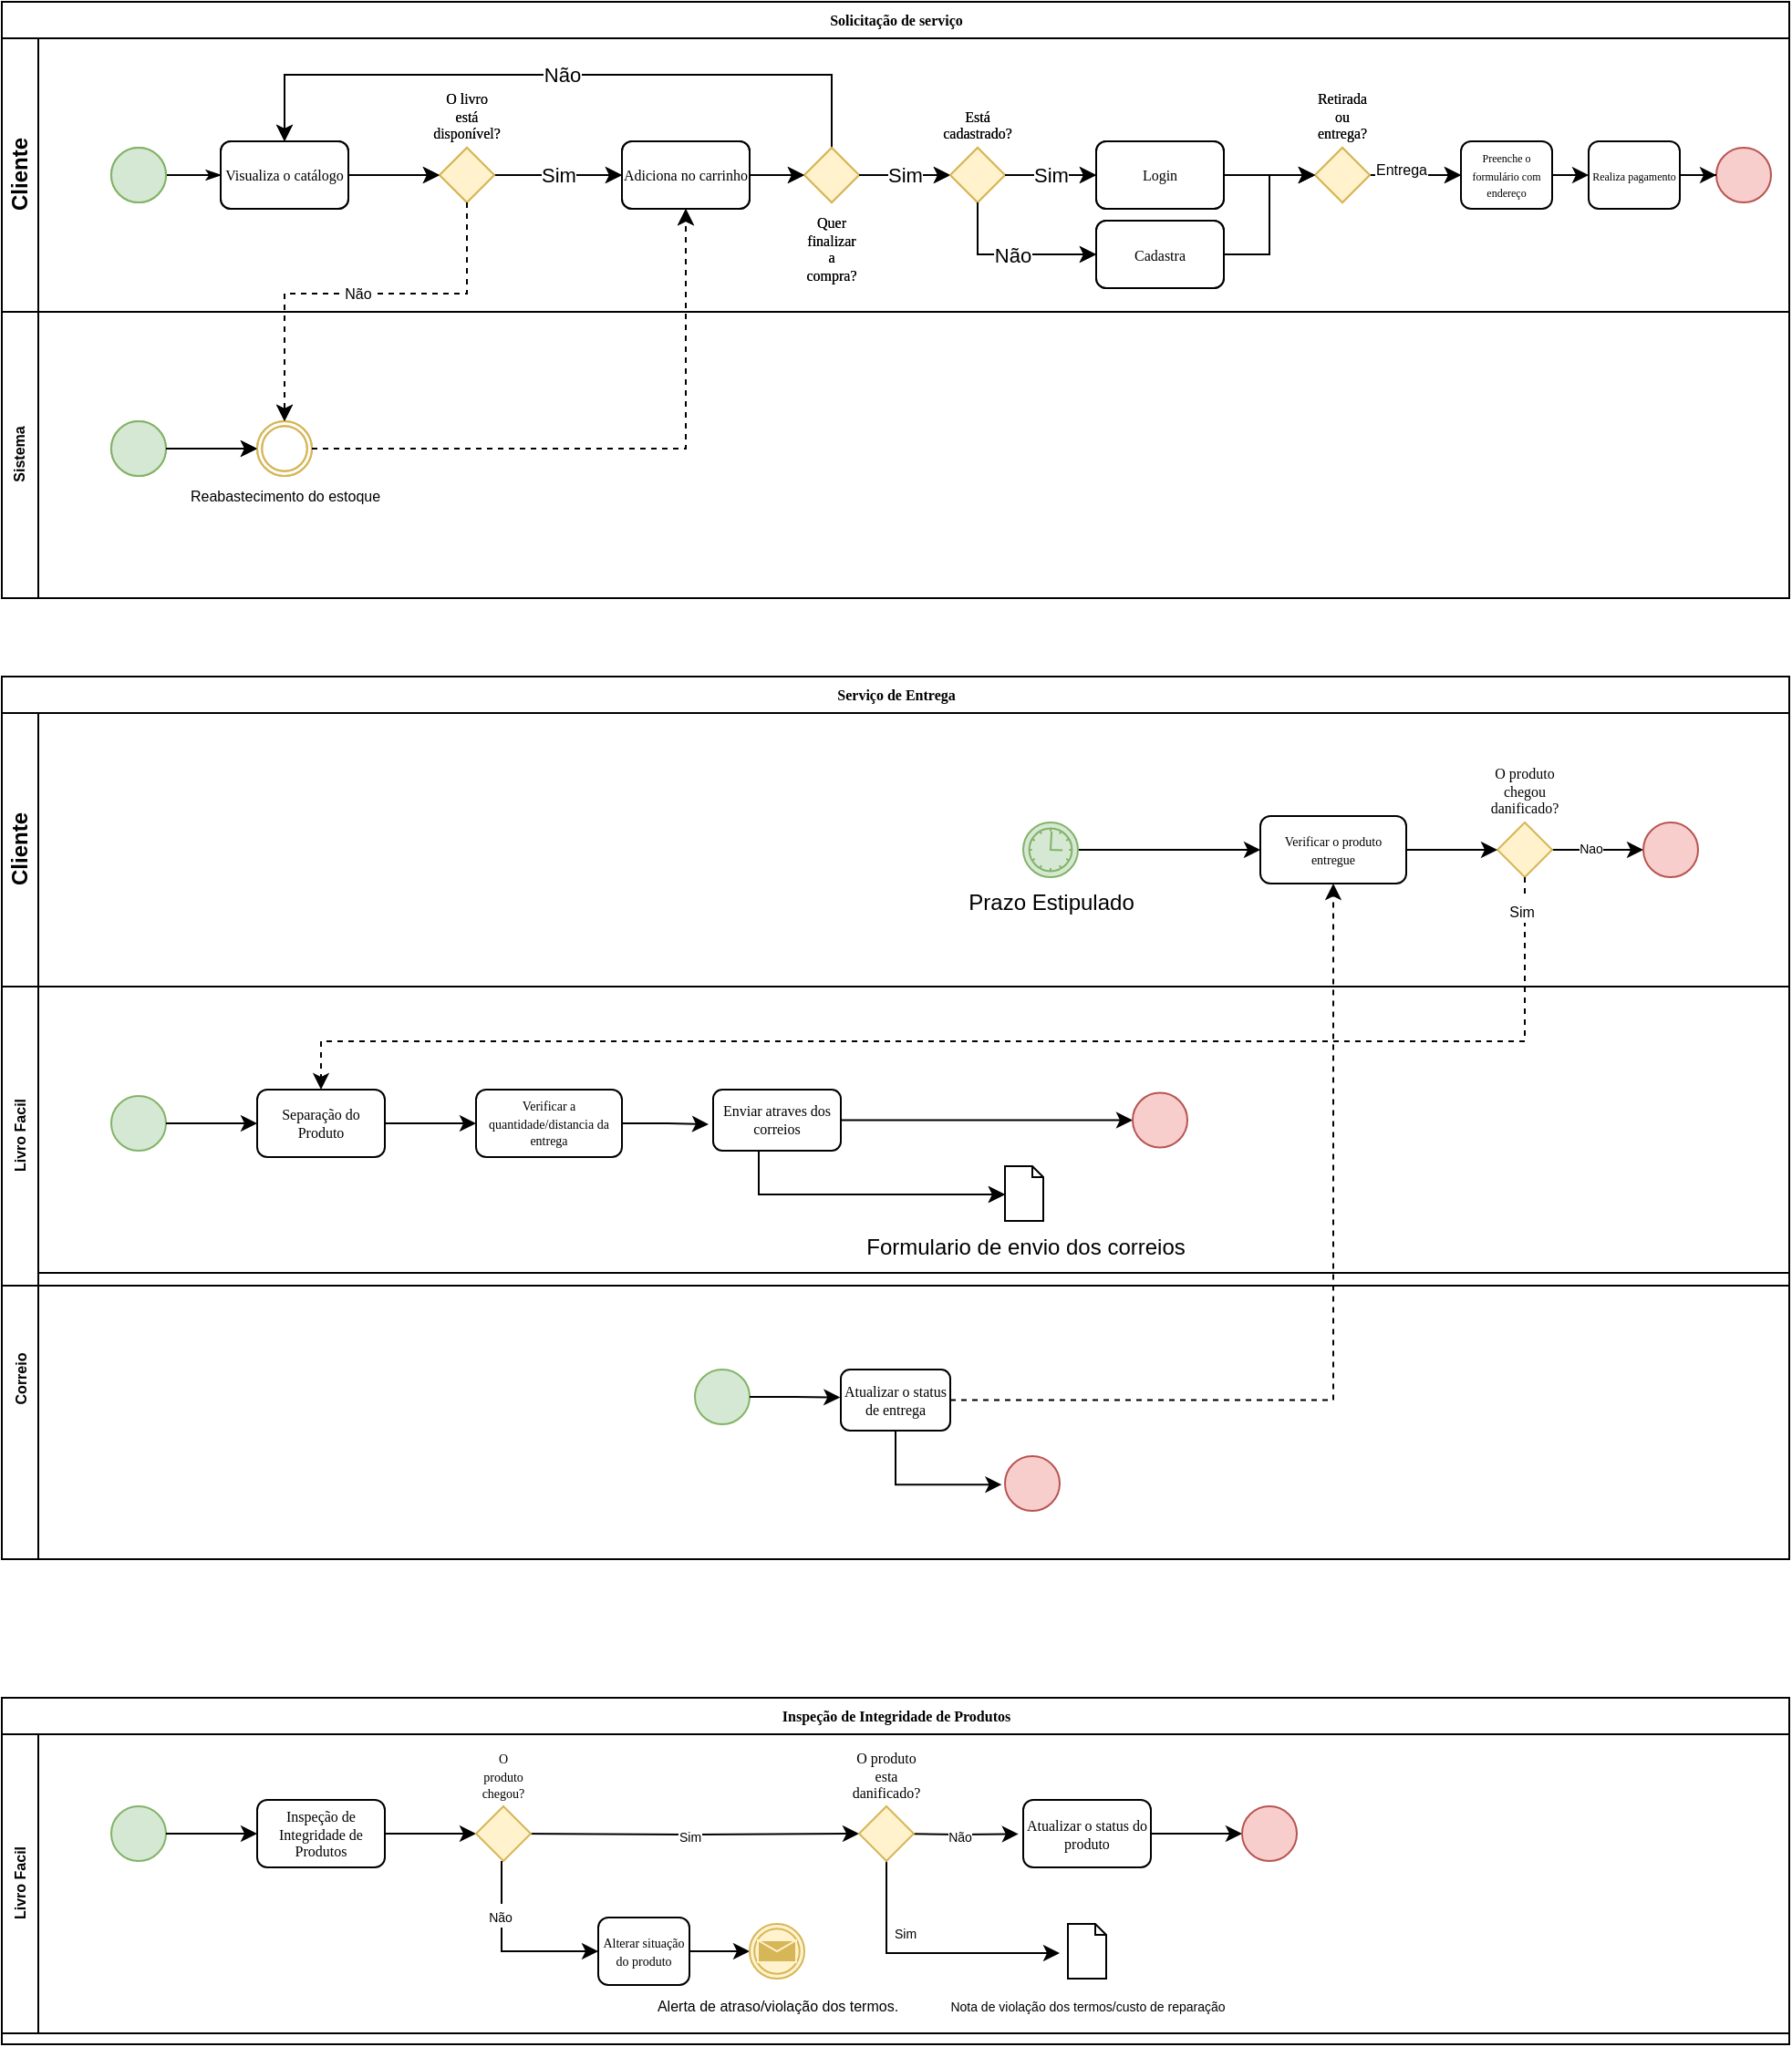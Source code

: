 <mxfile version="24.0.2" type="device">
  <diagram name="Page-1" id="c7488fd3-1785-93aa-aadb-54a6760d102a">
    <mxGraphModel dx="1136" dy="605" grid="1" gridSize="10" guides="1" tooltips="1" connect="1" arrows="1" fold="1" page="1" pageScale="1" pageWidth="1100" pageHeight="850" background="none" math="0" shadow="0">
      <root>
        <mxCell id="0" />
        <mxCell id="1" parent="0" />
        <mxCell id="2b4e8129b02d487f-1" value="Pool" style="swimlane;html=1;childLayout=stackLayout;horizontal=1;startSize=20;horizontalStack=0;rounded=0;shadow=0;labelBackgroundColor=none;strokeWidth=1;fontFamily=Verdana;fontSize=8;align=center;" parent="1" vertex="1">
          <mxGeometry x="180" y="70" width="980" height="327" as="geometry">
            <mxRectangle x="180" y="70" width="60" height="20" as="alternateBounds" />
          </mxGeometry>
        </mxCell>
        <mxCell id="2b4e8129b02d487f-2" value="Cliente" style="swimlane;html=1;startSize=20;horizontal=0;" parent="2b4e8129b02d487f-1" vertex="1">
          <mxGeometry y="20" width="980" height="150" as="geometry" />
        </mxCell>
        <mxCell id="2b4e8129b02d487f-18" style="edgeStyle=orthogonalEdgeStyle;rounded=0;html=1;labelBackgroundColor=none;startArrow=none;startFill=0;startSize=5;endArrow=classicThin;endFill=1;endSize=5;jettySize=auto;orthogonalLoop=1;strokeWidth=1;fontFamily=Verdana;fontSize=8" parent="2b4e8129b02d487f-2" source="2b4e8129b02d487f-5" target="2b4e8129b02d487f-6" edge="1">
          <mxGeometry relative="1" as="geometry" />
        </mxCell>
        <mxCell id="2b4e8129b02d487f-5" value="" style="ellipse;whiteSpace=wrap;html=1;rounded=0;shadow=0;labelBackgroundColor=none;strokeWidth=1;fontFamily=Verdana;fontSize=8;align=center;fillColor=#d5e8d4;strokeColor=#82b366;" parent="2b4e8129b02d487f-2" vertex="1">
          <mxGeometry x="60" y="60" width="30" height="30" as="geometry" />
        </mxCell>
        <mxCell id="2b4e8129b02d487f-6" value="Visualiza o catálogo" style="rounded=1;whiteSpace=wrap;html=1;shadow=0;labelBackgroundColor=none;strokeWidth=1;fontFamily=Verdana;fontSize=8;align=center;" parent="2b4e8129b02d487f-2" vertex="1">
          <mxGeometry x="120" y="56.5" width="70" height="37" as="geometry" />
        </mxCell>
        <mxCell id="pmfERvmalk-S_cIcb7xF-23" value="Sim" style="edgeStyle=orthogonalEdgeStyle;rounded=0;orthogonalLoop=1;jettySize=auto;html=1;exitX=1;exitY=0.5;exitDx=0;exitDy=0;exitPerimeter=0;entryX=0;entryY=0.5;entryDx=0;entryDy=0;" parent="2b4e8129b02d487f-2" source="pmfERvmalk-S_cIcb7xF-3" target="pmfERvmalk-S_cIcb7xF-26" edge="1">
          <mxGeometry relative="1" as="geometry">
            <mxPoint x="340.0" y="75.0" as="targetPoint" />
          </mxGeometry>
        </mxCell>
        <mxCell id="pmfERvmalk-S_cIcb7xF-3" value="O livro está disponível?" style="strokeWidth=1;html=1;shape=mxgraph.flowchart.decision;whiteSpace=wrap;rounded=1;shadow=0;labelBackgroundColor=none;fontFamily=Verdana;fontSize=8;align=center;fillColor=#fff2cc;strokeColor=#d6b656;verticalAlign=bottom;labelPosition=center;verticalLabelPosition=top;" parent="2b4e8129b02d487f-2" vertex="1">
          <mxGeometry x="240" y="60.0" width="30" height="30" as="geometry" />
        </mxCell>
        <mxCell id="pmfERvmalk-S_cIcb7xF-4" style="edgeStyle=orthogonalEdgeStyle;rounded=0;orthogonalLoop=1;jettySize=auto;html=1;exitX=1;exitY=0.5;exitDx=0;exitDy=0;entryX=0;entryY=0.5;entryDx=0;entryDy=0;entryPerimeter=0;" parent="2b4e8129b02d487f-2" source="2b4e8129b02d487f-6" target="pmfERvmalk-S_cIcb7xF-3" edge="1">
          <mxGeometry relative="1" as="geometry" />
        </mxCell>
        <mxCell id="pmfERvmalk-S_cIcb7xF-52" style="edgeStyle=orthogonalEdgeStyle;rounded=0;orthogonalLoop=1;jettySize=auto;html=1;exitX=1;exitY=0.5;exitDx=0;exitDy=0;exitPerimeter=0;entryX=0;entryY=0.5;entryDx=0;entryDy=0;" parent="2b4e8129b02d487f-2" source="pmfERvmalk-S_cIcb7xF-25" edge="1">
          <mxGeometry relative="1" as="geometry">
            <mxPoint x="800" y="75.0" as="targetPoint" />
          </mxGeometry>
        </mxCell>
        <mxCell id="pmfERvmalk-S_cIcb7xF-53" value="Entrega" style="edgeLabel;html=1;align=center;verticalAlign=middle;resizable=0;points=[];fontSize=8;" parent="pmfERvmalk-S_cIcb7xF-52" vertex="1" connectable="0">
          <mxGeometry x="-0.336" y="3" relative="1" as="geometry">
            <mxPoint as="offset" />
          </mxGeometry>
        </mxCell>
        <mxCell id="pmfERvmalk-S_cIcb7xF-25" value="Retirada ou entrega?" style="strokeWidth=1;html=1;shape=mxgraph.flowchart.decision;whiteSpace=wrap;rounded=1;shadow=0;labelBackgroundColor=none;fontFamily=Verdana;fontSize=8;align=center;fillColor=#fff2cc;strokeColor=#d6b656;verticalAlign=bottom;labelPosition=center;verticalLabelPosition=top;" parent="2b4e8129b02d487f-2" vertex="1">
          <mxGeometry x="720" y="60.0" width="30" height="30" as="geometry" />
        </mxCell>
        <mxCell id="pmfERvmalk-S_cIcb7xF-26" value="Adiciona no carrinho" style="rounded=1;whiteSpace=wrap;html=1;shadow=0;labelBackgroundColor=none;strokeWidth=1;fontFamily=Verdana;fontSize=8;align=center;" parent="2b4e8129b02d487f-2" vertex="1">
          <mxGeometry x="340" y="56.5" width="70" height="37" as="geometry" />
        </mxCell>
        <mxCell id="pmfERvmalk-S_cIcb7xF-57" style="edgeStyle=orthogonalEdgeStyle;rounded=0;orthogonalLoop=1;jettySize=auto;html=1;exitX=1;exitY=0.5;exitDx=0;exitDy=0;entryX=0;entryY=0.5;entryDx=0;entryDy=0;" parent="2b4e8129b02d487f-2" edge="1">
          <mxGeometry relative="1" as="geometry">
            <mxPoint x="870" y="75.0" as="sourcePoint" />
            <mxPoint x="890" y="75.0" as="targetPoint" />
          </mxGeometry>
        </mxCell>
        <mxCell id="pmfERvmalk-S_cIcb7xF-47" value="Não" style="edgeStyle=orthogonalEdgeStyle;rounded=0;orthogonalLoop=1;jettySize=auto;html=1;exitX=0.5;exitY=0;exitDx=0;exitDy=0;exitPerimeter=0;entryX=0.5;entryY=0;entryDx=0;entryDy=0;" parent="2b4e8129b02d487f-2" source="pmfERvmalk-S_cIcb7xF-46" target="2b4e8129b02d487f-6" edge="1">
          <mxGeometry relative="1" as="geometry">
            <Array as="points">
              <mxPoint x="455" y="20" />
              <mxPoint x="155" y="20" />
            </Array>
          </mxGeometry>
        </mxCell>
        <mxCell id="pmfERvmalk-S_cIcb7xF-46" value="Quer finalizar a compra?" style="strokeWidth=1;html=1;shape=mxgraph.flowchart.decision;whiteSpace=wrap;rounded=1;shadow=0;labelBackgroundColor=none;fontFamily=Verdana;fontSize=8;align=center;fillColor=#fff2cc;strokeColor=#d6b656;verticalAlign=top;labelPosition=center;verticalLabelPosition=bottom;" parent="2b4e8129b02d487f-2" vertex="1">
          <mxGeometry x="440" y="60.0" width="30" height="30" as="geometry" />
        </mxCell>
        <mxCell id="pmfERvmalk-S_cIcb7xF-48" value="Sim" style="edgeStyle=orthogonalEdgeStyle;rounded=0;orthogonalLoop=1;jettySize=auto;html=1;exitX=1;exitY=0.5;exitDx=0;exitDy=0;exitPerimeter=0;entryX=0;entryY=0.5;entryDx=0;entryDy=0;entryPerimeter=0;" parent="2b4e8129b02d487f-2" source="pmfERvmalk-S_cIcb7xF-46" target="pmfERvmalk-S_cIcb7xF-40" edge="1">
          <mxGeometry relative="1" as="geometry">
            <mxPoint x="500" y="75" as="targetPoint" />
          </mxGeometry>
        </mxCell>
        <mxCell id="pmfERvmalk-S_cIcb7xF-50" style="edgeStyle=orthogonalEdgeStyle;rounded=0;orthogonalLoop=1;jettySize=auto;html=1;exitX=1;exitY=0.5;exitDx=0;exitDy=0;entryX=0;entryY=0.5;entryDx=0;entryDy=0;entryPerimeter=0;" parent="2b4e8129b02d487f-2" source="pmfERvmalk-S_cIcb7xF-26" target="pmfERvmalk-S_cIcb7xF-46" edge="1">
          <mxGeometry relative="1" as="geometry" />
        </mxCell>
        <mxCell id="pmfERvmalk-S_cIcb7xF-40" value="Está cadastrado?" style="strokeWidth=1;html=1;shape=mxgraph.flowchart.decision;whiteSpace=wrap;rounded=1;shadow=0;labelBackgroundColor=none;fontFamily=Verdana;fontSize=8;align=center;fillColor=#fff2cc;strokeColor=#d6b656;verticalAlign=bottom;labelPosition=center;verticalLabelPosition=top;" parent="2b4e8129b02d487f-2" vertex="1">
          <mxGeometry x="520" y="60.0" width="30" height="30" as="geometry" />
        </mxCell>
        <mxCell id="pmfERvmalk-S_cIcb7xF-41" value="Login" style="rounded=1;whiteSpace=wrap;html=1;shadow=0;labelBackgroundColor=none;strokeWidth=1;fontFamily=Verdana;fontSize=8;align=center;" parent="2b4e8129b02d487f-2" vertex="1">
          <mxGeometry x="600" y="56.5" width="70" height="37" as="geometry" />
        </mxCell>
        <mxCell id="pmfERvmalk-S_cIcb7xF-42" value="Sim" style="edgeStyle=orthogonalEdgeStyle;rounded=0;orthogonalLoop=1;jettySize=auto;html=1;exitX=1;exitY=0.5;exitDx=0;exitDy=0;exitPerimeter=0;entryX=0;entryY=0.5;entryDx=0;entryDy=0;" parent="2b4e8129b02d487f-2" source="pmfERvmalk-S_cIcb7xF-40" target="pmfERvmalk-S_cIcb7xF-41" edge="1">
          <mxGeometry relative="1" as="geometry" />
        </mxCell>
        <mxCell id="pmfERvmalk-S_cIcb7xF-43" value="Cadastra" style="rounded=1;whiteSpace=wrap;html=1;shadow=0;labelBackgroundColor=none;strokeWidth=1;fontFamily=Verdana;fontSize=8;align=center;" parent="2b4e8129b02d487f-2" vertex="1">
          <mxGeometry x="600" y="100" width="70" height="37" as="geometry" />
        </mxCell>
        <mxCell id="pmfERvmalk-S_cIcb7xF-45" value="Não" style="edgeStyle=orthogonalEdgeStyle;rounded=0;orthogonalLoop=1;jettySize=auto;html=1;exitX=0.5;exitY=1;exitDx=0;exitDy=0;exitPerimeter=0;entryX=0;entryY=0.5;entryDx=0;entryDy=0;" parent="2b4e8129b02d487f-2" source="pmfERvmalk-S_cIcb7xF-40" target="pmfERvmalk-S_cIcb7xF-43" edge="1">
          <mxGeometry relative="1" as="geometry" />
        </mxCell>
        <mxCell id="pmfERvmalk-S_cIcb7xF-55" style="edgeStyle=orthogonalEdgeStyle;rounded=0;orthogonalLoop=1;jettySize=auto;html=1;exitX=1;exitY=0.5;exitDx=0;exitDy=0;entryX=0;entryY=0.5;entryDx=0;entryDy=0;entryPerimeter=0;" parent="2b4e8129b02d487f-2" source="pmfERvmalk-S_cIcb7xF-41" target="pmfERvmalk-S_cIcb7xF-25" edge="1">
          <mxGeometry relative="1" as="geometry" />
        </mxCell>
        <mxCell id="pmfERvmalk-S_cIcb7xF-56" style="edgeStyle=orthogonalEdgeStyle;rounded=0;orthogonalLoop=1;jettySize=auto;html=1;exitX=1;exitY=0.5;exitDx=0;exitDy=0;entryX=0;entryY=0.5;entryDx=0;entryDy=0;entryPerimeter=0;" parent="2b4e8129b02d487f-2" source="pmfERvmalk-S_cIcb7xF-43" target="pmfERvmalk-S_cIcb7xF-25" edge="1">
          <mxGeometry relative="1" as="geometry" />
        </mxCell>
        <mxCell id="oDkDdfMOv9z-UdTRqtao-18" value="&lt;font style=&quot;font-size: 6px;&quot;&gt;Realiza pagamento&lt;/font&gt;" style="rounded=1;whiteSpace=wrap;html=1;shadow=0;labelBackgroundColor=none;strokeWidth=1;fontFamily=Verdana;fontSize=8;align=center;" vertex="1" parent="2b4e8129b02d487f-2">
          <mxGeometry x="870" y="56.5" width="50" height="37" as="geometry" />
        </mxCell>
        <mxCell id="2b4e8129b02d487f-3" value="Sistema" style="swimlane;html=1;startSize=20;horizontal=0;fontSize=8;" parent="2b4e8129b02d487f-1" vertex="1">
          <mxGeometry y="170" width="980" height="157" as="geometry" />
        </mxCell>
        <mxCell id="pmfERvmalk-S_cIcb7xF-7" value="" style="ellipse;whiteSpace=wrap;html=1;rounded=0;shadow=0;labelBackgroundColor=none;strokeWidth=1;fontFamily=Verdana;fontSize=8;align=center;fillColor=#d5e8d4;strokeColor=#82b366;" parent="2b4e8129b02d487f-3" vertex="1">
          <mxGeometry x="60" y="60" width="30" height="30" as="geometry" />
        </mxCell>
        <mxCell id="pmfERvmalk-S_cIcb7xF-11" value="Reabastecimento do estoque" style="points=[[0.145,0.145,0],[0.5,0,0],[0.855,0.145,0],[1,0.5,0],[0.855,0.855,0],[0.5,1,0],[0.145,0.855,0],[0,0.5,0]];shape=mxgraph.bpmn.event;html=1;verticalLabelPosition=bottom;labelBackgroundColor=#ffffff;verticalAlign=top;align=center;perimeter=ellipsePerimeter;outlineConnect=0;aspect=fixed;outline=throwing;symbol=general;fillColor=none;strokeColor=#d6b656;fontSize=8;" parent="2b4e8129b02d487f-3" vertex="1">
          <mxGeometry x="140" y="60" width="30" height="30" as="geometry" />
        </mxCell>
        <mxCell id="pmfERvmalk-S_cIcb7xF-13" style="edgeStyle=orthogonalEdgeStyle;rounded=0;orthogonalLoop=1;jettySize=auto;html=1;exitX=1;exitY=0.5;exitDx=0;exitDy=0;entryX=0;entryY=0.5;entryDx=0;entryDy=0;entryPerimeter=0;" parent="2b4e8129b02d487f-3" source="pmfERvmalk-S_cIcb7xF-7" target="pmfERvmalk-S_cIcb7xF-11" edge="1">
          <mxGeometry relative="1" as="geometry" />
        </mxCell>
        <mxCell id="pmfERvmalk-S_cIcb7xF-19" value="Não" style="edgeStyle=orthogonalEdgeStyle;rounded=0;orthogonalLoop=1;jettySize=auto;html=1;exitX=0.5;exitY=1;exitDx=0;exitDy=0;exitPerimeter=0;entryX=0.5;entryY=0;entryDx=0;entryDy=0;entryPerimeter=0;dashed=1;fontSize=8;" parent="2b4e8129b02d487f-1" source="pmfERvmalk-S_cIcb7xF-3" target="pmfERvmalk-S_cIcb7xF-11" edge="1">
          <mxGeometry relative="1" as="geometry">
            <Array as="points">
              <mxPoint x="255" y="160" />
              <mxPoint x="155" y="160" />
            </Array>
          </mxGeometry>
        </mxCell>
        <mxCell id="pmfERvmalk-S_cIcb7xF-24" style="edgeStyle=orthogonalEdgeStyle;rounded=0;orthogonalLoop=1;jettySize=auto;html=1;exitX=1;exitY=0.5;exitDx=0;exitDy=0;exitPerimeter=0;dashed=1;entryX=0.5;entryY=1;entryDx=0;entryDy=0;" parent="2b4e8129b02d487f-1" source="pmfERvmalk-S_cIcb7xF-11" target="pmfERvmalk-S_cIcb7xF-26" edge="1">
          <mxGeometry relative="1" as="geometry">
            <mxPoint x="250.0" y="245" as="sourcePoint" />
            <mxPoint x="360" y="120" as="targetPoint" />
          </mxGeometry>
        </mxCell>
        <mxCell id="oDkDdfMOv9z-UdTRqtao-1" value="Solicitação de serviço" style="swimlane;html=1;childLayout=stackLayout;horizontal=1;startSize=20;horizontalStack=0;rounded=0;shadow=0;labelBackgroundColor=none;strokeWidth=1;fontFamily=Verdana;fontSize=8;align=center;" vertex="1" parent="1">
          <mxGeometry x="180" y="70" width="980" height="327" as="geometry">
            <mxRectangle x="180" y="70" width="60" height="20" as="alternateBounds" />
          </mxGeometry>
        </mxCell>
        <mxCell id="oDkDdfMOv9z-UdTRqtao-2" value="Cliente" style="swimlane;html=1;startSize=20;horizontal=0;" vertex="1" parent="oDkDdfMOv9z-UdTRqtao-1">
          <mxGeometry y="20" width="980" height="150" as="geometry" />
        </mxCell>
        <mxCell id="oDkDdfMOv9z-UdTRqtao-3" style="edgeStyle=orthogonalEdgeStyle;rounded=0;html=1;labelBackgroundColor=none;startArrow=none;startFill=0;startSize=5;endArrow=classicThin;endFill=1;endSize=5;jettySize=auto;orthogonalLoop=1;strokeWidth=1;fontFamily=Verdana;fontSize=8" edge="1" parent="oDkDdfMOv9z-UdTRqtao-2" source="oDkDdfMOv9z-UdTRqtao-4" target="oDkDdfMOv9z-UdTRqtao-5">
          <mxGeometry relative="1" as="geometry" />
        </mxCell>
        <mxCell id="oDkDdfMOv9z-UdTRqtao-4" value="" style="ellipse;whiteSpace=wrap;html=1;rounded=0;shadow=0;labelBackgroundColor=none;strokeWidth=1;fontFamily=Verdana;fontSize=8;align=center;fillColor=#d5e8d4;strokeColor=#82b366;" vertex="1" parent="oDkDdfMOv9z-UdTRqtao-2">
          <mxGeometry x="60" y="60" width="30" height="30" as="geometry" />
        </mxCell>
        <mxCell id="oDkDdfMOv9z-UdTRqtao-5" value="Visualiza o catálogo" style="rounded=1;whiteSpace=wrap;html=1;shadow=0;labelBackgroundColor=none;strokeWidth=1;fontFamily=Verdana;fontSize=8;align=center;" vertex="1" parent="oDkDdfMOv9z-UdTRqtao-2">
          <mxGeometry x="120" y="56.5" width="70" height="37" as="geometry" />
        </mxCell>
        <mxCell id="oDkDdfMOv9z-UdTRqtao-6" value="Sim" style="edgeStyle=orthogonalEdgeStyle;rounded=0;orthogonalLoop=1;jettySize=auto;html=1;exitX=1;exitY=0.5;exitDx=0;exitDy=0;exitPerimeter=0;entryX=0;entryY=0.5;entryDx=0;entryDy=0;" edge="1" parent="oDkDdfMOv9z-UdTRqtao-2" source="oDkDdfMOv9z-UdTRqtao-7" target="oDkDdfMOv9z-UdTRqtao-12">
          <mxGeometry relative="1" as="geometry">
            <mxPoint x="340.0" y="75.0" as="targetPoint" />
          </mxGeometry>
        </mxCell>
        <mxCell id="oDkDdfMOv9z-UdTRqtao-7" value="O livro está disponível?" style="strokeWidth=1;html=1;shape=mxgraph.flowchart.decision;whiteSpace=wrap;rounded=1;shadow=0;labelBackgroundColor=none;fontFamily=Verdana;fontSize=8;align=center;fillColor=#fff2cc;strokeColor=#d6b656;verticalAlign=bottom;labelPosition=center;verticalLabelPosition=top;" vertex="1" parent="oDkDdfMOv9z-UdTRqtao-2">
          <mxGeometry x="240" y="60.0" width="30" height="30" as="geometry" />
        </mxCell>
        <mxCell id="oDkDdfMOv9z-UdTRqtao-8" style="edgeStyle=orthogonalEdgeStyle;rounded=0;orthogonalLoop=1;jettySize=auto;html=1;exitX=1;exitY=0.5;exitDx=0;exitDy=0;entryX=0;entryY=0.5;entryDx=0;entryDy=0;entryPerimeter=0;" edge="1" parent="oDkDdfMOv9z-UdTRqtao-2" source="oDkDdfMOv9z-UdTRqtao-5" target="oDkDdfMOv9z-UdTRqtao-7">
          <mxGeometry relative="1" as="geometry" />
        </mxCell>
        <mxCell id="oDkDdfMOv9z-UdTRqtao-9" style="edgeStyle=orthogonalEdgeStyle;rounded=0;orthogonalLoop=1;jettySize=auto;html=1;exitX=1;exitY=0.5;exitDx=0;exitDy=0;exitPerimeter=0;entryX=0;entryY=0.5;entryDx=0;entryDy=0;" edge="1" parent="oDkDdfMOv9z-UdTRqtao-2" source="oDkDdfMOv9z-UdTRqtao-11" target="oDkDdfMOv9z-UdTRqtao-14">
          <mxGeometry relative="1" as="geometry" />
        </mxCell>
        <mxCell id="oDkDdfMOv9z-UdTRqtao-10" value="Entrega" style="edgeLabel;html=1;align=center;verticalAlign=middle;resizable=0;points=[];fontSize=8;" vertex="1" connectable="0" parent="oDkDdfMOv9z-UdTRqtao-9">
          <mxGeometry x="-0.336" y="3" relative="1" as="geometry">
            <mxPoint as="offset" />
          </mxGeometry>
        </mxCell>
        <mxCell id="oDkDdfMOv9z-UdTRqtao-11" value="Retirada ou entrega?" style="strokeWidth=1;html=1;shape=mxgraph.flowchart.decision;whiteSpace=wrap;rounded=1;shadow=0;labelBackgroundColor=none;fontFamily=Verdana;fontSize=8;align=center;fillColor=#fff2cc;strokeColor=#d6b656;verticalAlign=bottom;labelPosition=center;verticalLabelPosition=top;" vertex="1" parent="oDkDdfMOv9z-UdTRqtao-2">
          <mxGeometry x="720" y="60.0" width="30" height="30" as="geometry" />
        </mxCell>
        <mxCell id="oDkDdfMOv9z-UdTRqtao-12" value="Adiciona no carrinho" style="rounded=1;whiteSpace=wrap;html=1;shadow=0;labelBackgroundColor=none;strokeWidth=1;fontFamily=Verdana;fontSize=8;align=center;" vertex="1" parent="oDkDdfMOv9z-UdTRqtao-2">
          <mxGeometry x="340" y="56.5" width="70" height="37" as="geometry" />
        </mxCell>
        <mxCell id="oDkDdfMOv9z-UdTRqtao-14" value="&lt;font style=&quot;font-size: 6px;&quot;&gt;Preenche o formulário com endereço&lt;/font&gt;" style="rounded=1;whiteSpace=wrap;html=1;shadow=0;labelBackgroundColor=none;strokeWidth=1;fontFamily=Verdana;fontSize=8;align=center;" vertex="1" parent="oDkDdfMOv9z-UdTRqtao-2">
          <mxGeometry x="800" y="56.5" width="50" height="37" as="geometry" />
        </mxCell>
        <mxCell id="oDkDdfMOv9z-UdTRqtao-15" value="Não" style="edgeStyle=orthogonalEdgeStyle;rounded=0;orthogonalLoop=1;jettySize=auto;html=1;exitX=0.5;exitY=0;exitDx=0;exitDy=0;exitPerimeter=0;entryX=0.5;entryY=0;entryDx=0;entryDy=0;" edge="1" parent="oDkDdfMOv9z-UdTRqtao-2" source="oDkDdfMOv9z-UdTRqtao-16" target="oDkDdfMOv9z-UdTRqtao-5">
          <mxGeometry relative="1" as="geometry">
            <Array as="points">
              <mxPoint x="455" y="20" />
              <mxPoint x="155" y="20" />
            </Array>
          </mxGeometry>
        </mxCell>
        <mxCell id="oDkDdfMOv9z-UdTRqtao-16" value="Quer finalizar a compra?" style="strokeWidth=1;html=1;shape=mxgraph.flowchart.decision;whiteSpace=wrap;rounded=1;shadow=0;labelBackgroundColor=none;fontFamily=Verdana;fontSize=8;align=center;fillColor=#fff2cc;strokeColor=#d6b656;verticalAlign=top;labelPosition=center;verticalLabelPosition=bottom;" vertex="1" parent="oDkDdfMOv9z-UdTRqtao-2">
          <mxGeometry x="440" y="60.0" width="30" height="30" as="geometry" />
        </mxCell>
        <mxCell id="oDkDdfMOv9z-UdTRqtao-17" value="Sim" style="edgeStyle=orthogonalEdgeStyle;rounded=0;orthogonalLoop=1;jettySize=auto;html=1;exitX=1;exitY=0.5;exitDx=0;exitDy=0;exitPerimeter=0;entryX=0;entryY=0.5;entryDx=0;entryDy=0;entryPerimeter=0;" edge="1" parent="oDkDdfMOv9z-UdTRqtao-2" source="oDkDdfMOv9z-UdTRqtao-16" target="oDkDdfMOv9z-UdTRqtao-20">
          <mxGeometry relative="1" as="geometry">
            <mxPoint x="500" y="75" as="targetPoint" />
          </mxGeometry>
        </mxCell>
        <mxCell id="oDkDdfMOv9z-UdTRqtao-19" style="edgeStyle=orthogonalEdgeStyle;rounded=0;orthogonalLoop=1;jettySize=auto;html=1;exitX=1;exitY=0.5;exitDx=0;exitDy=0;entryX=0;entryY=0.5;entryDx=0;entryDy=0;entryPerimeter=0;" edge="1" parent="oDkDdfMOv9z-UdTRqtao-2" source="oDkDdfMOv9z-UdTRqtao-12" target="oDkDdfMOv9z-UdTRqtao-16">
          <mxGeometry relative="1" as="geometry" />
        </mxCell>
        <mxCell id="oDkDdfMOv9z-UdTRqtao-20" value="Está cadastrado?" style="strokeWidth=1;html=1;shape=mxgraph.flowchart.decision;whiteSpace=wrap;rounded=1;shadow=0;labelBackgroundColor=none;fontFamily=Verdana;fontSize=8;align=center;fillColor=#fff2cc;strokeColor=#d6b656;verticalAlign=bottom;labelPosition=center;verticalLabelPosition=top;" vertex="1" parent="oDkDdfMOv9z-UdTRqtao-2">
          <mxGeometry x="520" y="60.0" width="30" height="30" as="geometry" />
        </mxCell>
        <mxCell id="oDkDdfMOv9z-UdTRqtao-21" value="Login" style="rounded=1;whiteSpace=wrap;html=1;shadow=0;labelBackgroundColor=none;strokeWidth=1;fontFamily=Verdana;fontSize=8;align=center;" vertex="1" parent="oDkDdfMOv9z-UdTRqtao-2">
          <mxGeometry x="600" y="56.5" width="70" height="37" as="geometry" />
        </mxCell>
        <mxCell id="oDkDdfMOv9z-UdTRqtao-22" value="Sim" style="edgeStyle=orthogonalEdgeStyle;rounded=0;orthogonalLoop=1;jettySize=auto;html=1;exitX=1;exitY=0.5;exitDx=0;exitDy=0;exitPerimeter=0;entryX=0;entryY=0.5;entryDx=0;entryDy=0;" edge="1" parent="oDkDdfMOv9z-UdTRqtao-2" source="oDkDdfMOv9z-UdTRqtao-20" target="oDkDdfMOv9z-UdTRqtao-21">
          <mxGeometry relative="1" as="geometry" />
        </mxCell>
        <mxCell id="oDkDdfMOv9z-UdTRqtao-23" value="Cadastra" style="rounded=1;whiteSpace=wrap;html=1;shadow=0;labelBackgroundColor=none;strokeWidth=1;fontFamily=Verdana;fontSize=8;align=center;" vertex="1" parent="oDkDdfMOv9z-UdTRqtao-2">
          <mxGeometry x="600" y="100" width="70" height="37" as="geometry" />
        </mxCell>
        <mxCell id="oDkDdfMOv9z-UdTRqtao-24" value="Não" style="edgeStyle=orthogonalEdgeStyle;rounded=0;orthogonalLoop=1;jettySize=auto;html=1;exitX=0.5;exitY=1;exitDx=0;exitDy=0;exitPerimeter=0;entryX=0;entryY=0.5;entryDx=0;entryDy=0;" edge="1" parent="oDkDdfMOv9z-UdTRqtao-2" source="oDkDdfMOv9z-UdTRqtao-20" target="oDkDdfMOv9z-UdTRqtao-23">
          <mxGeometry relative="1" as="geometry" />
        </mxCell>
        <mxCell id="oDkDdfMOv9z-UdTRqtao-25" style="edgeStyle=orthogonalEdgeStyle;rounded=0;orthogonalLoop=1;jettySize=auto;html=1;exitX=1;exitY=0.5;exitDx=0;exitDy=0;entryX=0;entryY=0.5;entryDx=0;entryDy=0;entryPerimeter=0;" edge="1" parent="oDkDdfMOv9z-UdTRqtao-2" source="oDkDdfMOv9z-UdTRqtao-21" target="oDkDdfMOv9z-UdTRqtao-11">
          <mxGeometry relative="1" as="geometry" />
        </mxCell>
        <mxCell id="oDkDdfMOv9z-UdTRqtao-26" style="edgeStyle=orthogonalEdgeStyle;rounded=0;orthogonalLoop=1;jettySize=auto;html=1;exitX=1;exitY=0.5;exitDx=0;exitDy=0;entryX=0;entryY=0.5;entryDx=0;entryDy=0;entryPerimeter=0;" edge="1" parent="oDkDdfMOv9z-UdTRqtao-2" source="oDkDdfMOv9z-UdTRqtao-23" target="oDkDdfMOv9z-UdTRqtao-11">
          <mxGeometry relative="1" as="geometry" />
        </mxCell>
        <mxCell id="oDkDdfMOv9z-UdTRqtao-114" value="" style="ellipse;whiteSpace=wrap;html=1;rounded=0;shadow=0;labelBackgroundColor=none;strokeWidth=1;fontFamily=Verdana;fontSize=8;align=center;fillColor=#f8cecc;strokeColor=#b85450;" vertex="1" parent="oDkDdfMOv9z-UdTRqtao-2">
          <mxGeometry x="940" y="60" width="30" height="30" as="geometry" />
        </mxCell>
        <mxCell id="oDkDdfMOv9z-UdTRqtao-27" value="Sistema" style="swimlane;html=1;startSize=20;horizontal=0;fontSize=8;" vertex="1" parent="oDkDdfMOv9z-UdTRqtao-1">
          <mxGeometry y="170" width="980" height="157" as="geometry" />
        </mxCell>
        <mxCell id="oDkDdfMOv9z-UdTRqtao-28" value="" style="ellipse;whiteSpace=wrap;html=1;rounded=0;shadow=0;labelBackgroundColor=none;strokeWidth=1;fontFamily=Verdana;fontSize=8;align=center;fillColor=#d5e8d4;strokeColor=#82b366;" vertex="1" parent="oDkDdfMOv9z-UdTRqtao-27">
          <mxGeometry x="60" y="60" width="30" height="30" as="geometry" />
        </mxCell>
        <mxCell id="oDkDdfMOv9z-UdTRqtao-29" value="Reabastecimento do estoque" style="points=[[0.145,0.145,0],[0.5,0,0],[0.855,0.145,0],[1,0.5,0],[0.855,0.855,0],[0.5,1,0],[0.145,0.855,0],[0,0.5,0]];shape=mxgraph.bpmn.event;html=1;verticalLabelPosition=bottom;labelBackgroundColor=#ffffff;verticalAlign=top;align=center;perimeter=ellipsePerimeter;outlineConnect=0;aspect=fixed;outline=throwing;symbol=general;fillColor=none;strokeColor=#d6b656;fontSize=8;" vertex="1" parent="oDkDdfMOv9z-UdTRqtao-27">
          <mxGeometry x="140" y="60" width="30" height="30" as="geometry" />
        </mxCell>
        <mxCell id="oDkDdfMOv9z-UdTRqtao-30" style="edgeStyle=orthogonalEdgeStyle;rounded=0;orthogonalLoop=1;jettySize=auto;html=1;exitX=1;exitY=0.5;exitDx=0;exitDy=0;entryX=0;entryY=0.5;entryDx=0;entryDy=0;entryPerimeter=0;" edge="1" parent="oDkDdfMOv9z-UdTRqtao-27" source="oDkDdfMOv9z-UdTRqtao-28" target="oDkDdfMOv9z-UdTRqtao-29">
          <mxGeometry relative="1" as="geometry" />
        </mxCell>
        <mxCell id="oDkDdfMOv9z-UdTRqtao-31" value="Não" style="edgeStyle=orthogonalEdgeStyle;rounded=0;orthogonalLoop=1;jettySize=auto;html=1;exitX=0.5;exitY=1;exitDx=0;exitDy=0;exitPerimeter=0;entryX=0.5;entryY=0;entryDx=0;entryDy=0;entryPerimeter=0;dashed=1;fontSize=8;" edge="1" parent="oDkDdfMOv9z-UdTRqtao-1" source="oDkDdfMOv9z-UdTRqtao-7" target="oDkDdfMOv9z-UdTRqtao-29">
          <mxGeometry relative="1" as="geometry">
            <Array as="points">
              <mxPoint x="255" y="160" />
              <mxPoint x="155" y="160" />
            </Array>
          </mxGeometry>
        </mxCell>
        <mxCell id="oDkDdfMOv9z-UdTRqtao-32" style="edgeStyle=orthogonalEdgeStyle;rounded=0;orthogonalLoop=1;jettySize=auto;html=1;exitX=1;exitY=0.5;exitDx=0;exitDy=0;exitPerimeter=0;dashed=1;entryX=0.5;entryY=1;entryDx=0;entryDy=0;" edge="1" parent="oDkDdfMOv9z-UdTRqtao-1" source="oDkDdfMOv9z-UdTRqtao-29" target="oDkDdfMOv9z-UdTRqtao-12">
          <mxGeometry relative="1" as="geometry">
            <mxPoint x="250.0" y="245" as="sourcePoint" />
            <mxPoint x="360" y="120" as="targetPoint" />
          </mxGeometry>
        </mxCell>
        <mxCell id="oDkDdfMOv9z-UdTRqtao-34" value="&lt;blockquote style=&quot;margin: 0 0 0 40px; border: none; padding: 0px;&quot;&gt;Correio&lt;/blockquote&gt;" style="swimlane;html=1;startSize=20;horizontal=0;fontSize=8;align=center;" vertex="1" parent="1">
          <mxGeometry x="180" y="767" width="980" height="157" as="geometry" />
        </mxCell>
        <mxCell id="oDkDdfMOv9z-UdTRqtao-35" value="" style="ellipse;whiteSpace=wrap;html=1;rounded=0;shadow=0;labelBackgroundColor=none;strokeWidth=1;fontFamily=Verdana;fontSize=8;align=center;fillColor=#d5e8d4;strokeColor=#82b366;" vertex="1" parent="oDkDdfMOv9z-UdTRqtao-34">
          <mxGeometry x="380" y="53" width="30" height="30" as="geometry" />
        </mxCell>
        <mxCell id="oDkDdfMOv9z-UdTRqtao-95" value="Atualizar o status de entrega" style="rounded=1;whiteSpace=wrap;html=1;shadow=0;labelBackgroundColor=none;strokeWidth=1;fontFamily=Verdana;fontSize=8;align=center;" vertex="1" parent="oDkDdfMOv9z-UdTRqtao-34">
          <mxGeometry x="460" y="53" width="60" height="33.5" as="geometry" />
        </mxCell>
        <mxCell id="oDkDdfMOv9z-UdTRqtao-98" style="edgeStyle=orthogonalEdgeStyle;rounded=0;orthogonalLoop=1;jettySize=auto;html=1;entryX=-0.006;entryY=0.457;entryDx=0;entryDy=0;entryPerimeter=0;" edge="1" parent="oDkDdfMOv9z-UdTRqtao-34" source="oDkDdfMOv9z-UdTRqtao-35" target="oDkDdfMOv9z-UdTRqtao-95">
          <mxGeometry relative="1" as="geometry" />
        </mxCell>
        <mxCell id="oDkDdfMOv9z-UdTRqtao-99" value="" style="ellipse;whiteSpace=wrap;html=1;rounded=0;shadow=0;labelBackgroundColor=none;strokeWidth=1;fontFamily=Verdana;fontSize=8;align=center;fillColor=#f8cecc;strokeColor=#b85450;" vertex="1" parent="oDkDdfMOv9z-UdTRqtao-34">
          <mxGeometry x="550" y="100.5" width="30" height="30" as="geometry" />
        </mxCell>
        <mxCell id="oDkDdfMOv9z-UdTRqtao-100" style="edgeStyle=orthogonalEdgeStyle;rounded=0;orthogonalLoop=1;jettySize=auto;html=1;entryX=-0.06;entryY=0.519;entryDx=0;entryDy=0;entryPerimeter=0;" edge="1" parent="oDkDdfMOv9z-UdTRqtao-34" target="oDkDdfMOv9z-UdTRqtao-99">
          <mxGeometry relative="1" as="geometry">
            <mxPoint x="490" y="86.5" as="sourcePoint" />
            <mxPoint x="540.008" y="116" as="targetPoint" />
            <Array as="points">
              <mxPoint x="490" y="116" />
            </Array>
          </mxGeometry>
        </mxCell>
        <mxCell id="oDkDdfMOv9z-UdTRqtao-38" value="Serviço de Entrega" style="swimlane;html=1;childLayout=stackLayout;horizontal=1;startSize=20;horizontalStack=0;rounded=0;shadow=0;labelBackgroundColor=none;strokeWidth=1;fontFamily=Verdana;fontSize=8;align=center;" vertex="1" parent="1">
          <mxGeometry x="180" y="440" width="980" height="334" as="geometry">
            <mxRectangle x="180" y="70" width="60" height="20" as="alternateBounds" />
          </mxGeometry>
        </mxCell>
        <mxCell id="oDkDdfMOv9z-UdTRqtao-39" value="Cliente" style="swimlane;html=1;startSize=20;horizontal=0;" vertex="1" parent="oDkDdfMOv9z-UdTRqtao-38">
          <mxGeometry y="20" width="980" height="150" as="geometry" />
        </mxCell>
        <mxCell id="oDkDdfMOv9z-UdTRqtao-101" style="edgeStyle=orthogonalEdgeStyle;rounded=0;orthogonalLoop=1;jettySize=auto;html=1;" edge="1" parent="oDkDdfMOv9z-UdTRqtao-39" source="oDkDdfMOv9z-UdTRqtao-92">
          <mxGeometry relative="1" as="geometry">
            <mxPoint x="690" y="75" as="targetPoint" />
          </mxGeometry>
        </mxCell>
        <mxCell id="oDkDdfMOv9z-UdTRqtao-92" value="Prazo Estipulado" style="points=[[0.145,0.145,0],[0.5,0,0],[0.855,0.145,0],[1,0.5,0],[0.855,0.855,0],[0.5,1,0],[0.145,0.855,0],[0,0.5,0]];shape=mxgraph.bpmn.event;html=1;verticalLabelPosition=bottom;labelBackgroundColor=#ffffff;verticalAlign=top;align=center;perimeter=ellipsePerimeter;outlineConnect=0;aspect=fixed;outline=standard;symbol=timer;fillColor=#d5e8d4;strokeColor=#82b366;" vertex="1" parent="oDkDdfMOv9z-UdTRqtao-39">
          <mxGeometry x="560" y="60" width="30" height="30" as="geometry" />
        </mxCell>
        <mxCell id="oDkDdfMOv9z-UdTRqtao-102" value="&lt;font style=&quot;font-size: 7px;&quot;&gt;Verificar o produto entregue&lt;/font&gt;" style="rounded=1;whiteSpace=wrap;html=1;shadow=0;labelBackgroundColor=none;strokeWidth=1;fontFamily=Verdana;fontSize=8;align=center;" vertex="1" parent="oDkDdfMOv9z-UdTRqtao-39">
          <mxGeometry x="690" y="56.5" width="80" height="37" as="geometry" />
        </mxCell>
        <mxCell id="oDkDdfMOv9z-UdTRqtao-104" style="edgeStyle=orthogonalEdgeStyle;rounded=0;orthogonalLoop=1;jettySize=auto;html=1;entryX=0;entryY=0.5;entryDx=0;entryDy=0;" edge="1" parent="oDkDdfMOv9z-UdTRqtao-39" source="oDkDdfMOv9z-UdTRqtao-90" target="oDkDdfMOv9z-UdTRqtao-105">
          <mxGeometry relative="1" as="geometry">
            <mxPoint x="890" y="75.0" as="targetPoint" />
          </mxGeometry>
        </mxCell>
        <mxCell id="oDkDdfMOv9z-UdTRqtao-106" value="Nao" style="edgeLabel;html=1;align=center;verticalAlign=middle;resizable=0;points=[];fontSize=7;" vertex="1" connectable="0" parent="oDkDdfMOv9z-UdTRqtao-104">
          <mxGeometry x="0.218" relative="1" as="geometry">
            <mxPoint x="-10" as="offset" />
          </mxGeometry>
        </mxCell>
        <mxCell id="oDkDdfMOv9z-UdTRqtao-90" value="O produto chegou danificado?" style="strokeWidth=1;html=1;shape=mxgraph.flowchart.decision;whiteSpace=wrap;rounded=1;shadow=0;labelBackgroundColor=none;fontFamily=Verdana;fontSize=8;align=center;fillColor=#fff2cc;strokeColor=#d6b656;verticalAlign=bottom;labelPosition=center;verticalLabelPosition=top;" vertex="1" parent="oDkDdfMOv9z-UdTRqtao-39">
          <mxGeometry x="820" y="60.0" width="30" height="30" as="geometry" />
        </mxCell>
        <mxCell id="oDkDdfMOv9z-UdTRqtao-103" style="edgeStyle=orthogonalEdgeStyle;rounded=0;orthogonalLoop=1;jettySize=auto;html=1;exitX=1;exitY=0.5;exitDx=0;exitDy=0;entryX=0;entryY=0.5;entryDx=0;entryDy=0;entryPerimeter=0;" edge="1" parent="oDkDdfMOv9z-UdTRqtao-39" source="oDkDdfMOv9z-UdTRqtao-102" target="oDkDdfMOv9z-UdTRqtao-90">
          <mxGeometry relative="1" as="geometry" />
        </mxCell>
        <mxCell id="oDkDdfMOv9z-UdTRqtao-105" value="" style="ellipse;whiteSpace=wrap;html=1;rounded=0;shadow=0;labelBackgroundColor=none;strokeWidth=1;fontFamily=Verdana;fontSize=8;align=center;fillColor=#f8cecc;strokeColor=#b85450;" vertex="1" parent="oDkDdfMOv9z-UdTRqtao-39">
          <mxGeometry x="900" y="60" width="30" height="30" as="geometry" />
        </mxCell>
        <mxCell id="oDkDdfMOv9z-UdTRqtao-64" value="Livro Facil" style="swimlane;html=1;startSize=20;horizontal=0;fontSize=8;" vertex="1" parent="oDkDdfMOv9z-UdTRqtao-38">
          <mxGeometry y="170" width="980" height="164" as="geometry" />
        </mxCell>
        <mxCell id="oDkDdfMOv9z-UdTRqtao-65" value="" style="ellipse;whiteSpace=wrap;html=1;rounded=0;shadow=0;labelBackgroundColor=none;strokeWidth=1;fontFamily=Verdana;fontSize=8;align=center;fillColor=#d5e8d4;strokeColor=#82b366;" vertex="1" parent="oDkDdfMOv9z-UdTRqtao-64">
          <mxGeometry x="60" y="60" width="30" height="30" as="geometry" />
        </mxCell>
        <mxCell id="oDkDdfMOv9z-UdTRqtao-67" style="edgeStyle=orthogonalEdgeStyle;rounded=0;orthogonalLoop=1;jettySize=auto;html=1;entryX=0;entryY=0.5;entryDx=0;entryDy=0;entryPerimeter=0;exitX=1;exitY=0.5;exitDx=0;exitDy=0;" edge="1" parent="oDkDdfMOv9z-UdTRqtao-64" source="oDkDdfMOv9z-UdTRqtao-65">
          <mxGeometry relative="1" as="geometry">
            <mxPoint x="90" y="75" as="sourcePoint" />
            <mxPoint x="140" y="75" as="targetPoint" />
            <Array as="points" />
          </mxGeometry>
        </mxCell>
        <mxCell id="oDkDdfMOv9z-UdTRqtao-72" style="edgeStyle=orthogonalEdgeStyle;rounded=0;orthogonalLoop=1;jettySize=auto;html=1;entryX=0;entryY=0.5;entryDx=0;entryDy=0;" edge="1" parent="oDkDdfMOv9z-UdTRqtao-64" source="oDkDdfMOv9z-UdTRqtao-70" target="oDkDdfMOv9z-UdTRqtao-71">
          <mxGeometry relative="1" as="geometry" />
        </mxCell>
        <mxCell id="oDkDdfMOv9z-UdTRqtao-70" value="Separação do Produto" style="rounded=1;whiteSpace=wrap;html=1;shadow=0;labelBackgroundColor=none;strokeWidth=1;fontFamily=Verdana;fontSize=8;align=center;" vertex="1" parent="oDkDdfMOv9z-UdTRqtao-64">
          <mxGeometry x="140" y="56.5" width="70" height="37" as="geometry" />
        </mxCell>
        <mxCell id="oDkDdfMOv9z-UdTRqtao-73" style="edgeStyle=orthogonalEdgeStyle;rounded=0;orthogonalLoop=1;jettySize=auto;html=1;exitX=1;exitY=0.5;exitDx=0;exitDy=0;entryX=-0.036;entryY=0.568;entryDx=0;entryDy=0;entryPerimeter=0;" edge="1" parent="oDkDdfMOv9z-UdTRqtao-64" source="oDkDdfMOv9z-UdTRqtao-71" target="oDkDdfMOv9z-UdTRqtao-74">
          <mxGeometry relative="1" as="geometry">
            <mxPoint x="380" y="75" as="targetPoint" />
          </mxGeometry>
        </mxCell>
        <mxCell id="oDkDdfMOv9z-UdTRqtao-71" value="&lt;font style=&quot;font-size: 7px;&quot;&gt;Verificar a quantidade/distancia da entrega&lt;/font&gt;" style="rounded=1;whiteSpace=wrap;html=1;shadow=0;labelBackgroundColor=none;strokeWidth=1;fontFamily=Verdana;fontSize=8;align=center;" vertex="1" parent="oDkDdfMOv9z-UdTRqtao-64">
          <mxGeometry x="260" y="56.5" width="80" height="37" as="geometry" />
        </mxCell>
        <mxCell id="oDkDdfMOv9z-UdTRqtao-87" style="edgeStyle=orthogonalEdgeStyle;rounded=0;orthogonalLoop=1;jettySize=auto;html=1;dashed=1;" edge="1" parent="oDkDdfMOv9z-UdTRqtao-64" source="oDkDdfMOv9z-UdTRqtao-74" target="oDkDdfMOv9z-UdTRqtao-75">
          <mxGeometry relative="1" as="geometry">
            <Array as="points">
              <mxPoint x="415" y="114" />
            </Array>
          </mxGeometry>
        </mxCell>
        <mxCell id="oDkDdfMOv9z-UdTRqtao-88" style="edgeStyle=orthogonalEdgeStyle;rounded=0;orthogonalLoop=1;jettySize=auto;html=1;" edge="1" parent="oDkDdfMOv9z-UdTRqtao-64" source="oDkDdfMOv9z-UdTRqtao-74">
          <mxGeometry relative="1" as="geometry">
            <mxPoint x="620.0" y="73.25" as="targetPoint" />
          </mxGeometry>
        </mxCell>
        <mxCell id="oDkDdfMOv9z-UdTRqtao-93" value="" style="edgeStyle=orthogonalEdgeStyle;rounded=0;orthogonalLoop=1;jettySize=auto;html=1;" edge="1" parent="oDkDdfMOv9z-UdTRqtao-64" source="oDkDdfMOv9z-UdTRqtao-74" target="oDkDdfMOv9z-UdTRqtao-75">
          <mxGeometry relative="1" as="geometry">
            <Array as="points">
              <mxPoint x="415" y="114" />
            </Array>
          </mxGeometry>
        </mxCell>
        <mxCell id="oDkDdfMOv9z-UdTRqtao-74" value="Enviar atraves dos correios" style="rounded=1;whiteSpace=wrap;html=1;shadow=0;labelBackgroundColor=none;strokeWidth=1;fontFamily=Verdana;fontSize=8;align=center;" vertex="1" parent="oDkDdfMOv9z-UdTRqtao-64">
          <mxGeometry x="390" y="56.5" width="70" height="33.5" as="geometry" />
        </mxCell>
        <mxCell id="oDkDdfMOv9z-UdTRqtao-75" value="Formulario de envio dos correios" style="html=1;verticalLabelPosition=bottom;align=center;labelBackgroundColor=default;verticalAlign=top;strokeWidth=1;strokeColor=#000000;shadow=0;dashed=0;shape=mxgraph.ios7.icons.document;fontColor=default;" vertex="1" parent="oDkDdfMOv9z-UdTRqtao-64">
          <mxGeometry x="550" y="98.5" width="21" height="30" as="geometry" />
        </mxCell>
        <mxCell id="oDkDdfMOv9z-UdTRqtao-89" value="" style="ellipse;whiteSpace=wrap;html=1;rounded=0;shadow=0;labelBackgroundColor=none;strokeWidth=1;fontFamily=Verdana;fontSize=8;align=center;fillColor=#f8cecc;strokeColor=#b85450;" vertex="1" parent="oDkDdfMOv9z-UdTRqtao-64">
          <mxGeometry x="620" y="58.25" width="30" height="30" as="geometry" />
        </mxCell>
        <mxCell id="oDkDdfMOv9z-UdTRqtao-193" style="edgeStyle=orthogonalEdgeStyle;rounded=0;orthogonalLoop=1;jettySize=auto;html=1;entryX=0.5;entryY=0;entryDx=0;entryDy=0;dashed=1;" edge="1" parent="oDkDdfMOv9z-UdTRqtao-38" source="oDkDdfMOv9z-UdTRqtao-90" target="oDkDdfMOv9z-UdTRqtao-70">
          <mxGeometry relative="1" as="geometry">
            <mxPoint x="168.667" y="200" as="targetPoint" />
            <Array as="points">
              <mxPoint x="835" y="200" />
              <mxPoint x="175" y="200" />
            </Array>
          </mxGeometry>
        </mxCell>
        <mxCell id="oDkDdfMOv9z-UdTRqtao-194" value="&lt;font style=&quot;font-size: 8px;&quot;&gt;Sim&lt;/font&gt;" style="edgeLabel;html=1;align=center;verticalAlign=middle;resizable=0;points=[];" vertex="1" connectable="0" parent="oDkDdfMOv9z-UdTRqtao-193">
          <mxGeometry x="-0.953" y="-2" relative="1" as="geometry">
            <mxPoint as="offset" />
          </mxGeometry>
        </mxCell>
        <mxCell id="oDkDdfMOv9z-UdTRqtao-108" style="edgeStyle=orthogonalEdgeStyle;rounded=0;orthogonalLoop=1;jettySize=auto;html=1;entryX=0.5;entryY=1;entryDx=0;entryDy=0;dashed=1;" edge="1" parent="1" source="oDkDdfMOv9z-UdTRqtao-95" target="oDkDdfMOv9z-UdTRqtao-102">
          <mxGeometry relative="1" as="geometry">
            <mxPoint x="930" y="836.75" as="targetPoint" />
            <Array as="points">
              <mxPoint x="910" y="837" />
            </Array>
          </mxGeometry>
        </mxCell>
        <mxCell id="oDkDdfMOv9z-UdTRqtao-13" style="edgeStyle=orthogonalEdgeStyle;rounded=0;orthogonalLoop=1;jettySize=auto;html=1;exitX=1;exitY=0.5;exitDx=0;exitDy=0;entryX=0;entryY=0.5;entryDx=0;entryDy=0;" edge="1" parent="1" source="oDkDdfMOv9z-UdTRqtao-14" target="oDkDdfMOv9z-UdTRqtao-18">
          <mxGeometry relative="1" as="geometry" />
        </mxCell>
        <mxCell id="oDkDdfMOv9z-UdTRqtao-115" style="edgeStyle=orthogonalEdgeStyle;rounded=0;orthogonalLoop=1;jettySize=auto;html=1;entryX=0;entryY=0.5;entryDx=0;entryDy=0;" edge="1" parent="1" source="oDkDdfMOv9z-UdTRqtao-18" target="oDkDdfMOv9z-UdTRqtao-114">
          <mxGeometry relative="1" as="geometry" />
        </mxCell>
        <mxCell id="oDkDdfMOv9z-UdTRqtao-147" value="Inspeção de Integridade de Produtos" style="swimlane;html=1;childLayout=stackLayout;horizontal=1;startSize=20;horizontalStack=0;rounded=0;shadow=0;labelBackgroundColor=none;strokeWidth=1;fontFamily=Verdana;fontSize=8;align=center;" vertex="1" parent="1">
          <mxGeometry x="180" y="1000" width="980" height="190" as="geometry">
            <mxRectangle x="180" y="70" width="60" height="20" as="alternateBounds" />
          </mxGeometry>
        </mxCell>
        <mxCell id="oDkDdfMOv9z-UdTRqtao-157" value="Livro Facil" style="swimlane;html=1;startSize=20;horizontal=0;fontSize=8;" vertex="1" parent="oDkDdfMOv9z-UdTRqtao-147">
          <mxGeometry y="20" width="980" height="164" as="geometry" />
        </mxCell>
        <mxCell id="oDkDdfMOv9z-UdTRqtao-158" value="" style="ellipse;whiteSpace=wrap;html=1;rounded=0;shadow=0;labelBackgroundColor=none;strokeWidth=1;fontFamily=Verdana;fontSize=8;align=center;fillColor=#d5e8d4;strokeColor=#82b366;" vertex="1" parent="oDkDdfMOv9z-UdTRqtao-157">
          <mxGeometry x="60" y="39.5" width="30" height="30" as="geometry" />
        </mxCell>
        <mxCell id="oDkDdfMOv9z-UdTRqtao-159" style="edgeStyle=orthogonalEdgeStyle;rounded=0;orthogonalLoop=1;jettySize=auto;html=1;entryX=0;entryY=0.5;entryDx=0;entryDy=0;entryPerimeter=0;exitX=1;exitY=0.5;exitDx=0;exitDy=0;" edge="1" parent="oDkDdfMOv9z-UdTRqtao-157" source="oDkDdfMOv9z-UdTRqtao-158">
          <mxGeometry relative="1" as="geometry">
            <mxPoint x="90" y="54.5" as="sourcePoint" />
            <mxPoint x="140" y="54.5" as="targetPoint" />
            <Array as="points" />
          </mxGeometry>
        </mxCell>
        <mxCell id="oDkDdfMOv9z-UdTRqtao-160" style="edgeStyle=orthogonalEdgeStyle;rounded=0;orthogonalLoop=1;jettySize=auto;html=1;entryX=0;entryY=0.5;entryDx=0;entryDy=0;" edge="1" parent="oDkDdfMOv9z-UdTRqtao-157" source="oDkDdfMOv9z-UdTRqtao-161">
          <mxGeometry relative="1" as="geometry">
            <mxPoint x="260" y="54.5" as="targetPoint" />
          </mxGeometry>
        </mxCell>
        <mxCell id="oDkDdfMOv9z-UdTRqtao-161" value="Inspeção de Integridade de Produtos" style="rounded=1;whiteSpace=wrap;html=1;shadow=0;labelBackgroundColor=none;strokeWidth=1;fontFamily=Verdana;fontSize=8;align=center;" vertex="1" parent="oDkDdfMOv9z-UdTRqtao-157">
          <mxGeometry x="140" y="36" width="70" height="37" as="geometry" />
        </mxCell>
        <mxCell id="oDkDdfMOv9z-UdTRqtao-173" value="&lt;font style=&quot;font-size: 7px;&quot;&gt;Sim&lt;/font&gt;" style="edgeStyle=orthogonalEdgeStyle;rounded=0;orthogonalLoop=1;jettySize=auto;html=1;entryX=0;entryY=0.5;entryDx=0;entryDy=0;entryPerimeter=0;" edge="1" parent="oDkDdfMOv9z-UdTRqtao-157" target="oDkDdfMOv9z-UdTRqtao-185">
          <mxGeometry relative="1" as="geometry">
            <mxPoint x="370" y="55" as="targetPoint" />
            <mxPoint x="282" y="54.503" as="sourcePoint" />
          </mxGeometry>
        </mxCell>
        <mxCell id="oDkDdfMOv9z-UdTRqtao-174" style="edgeStyle=orthogonalEdgeStyle;rounded=0;orthogonalLoop=1;jettySize=auto;html=1;entryX=0;entryY=0.5;entryDx=0;entryDy=0;" edge="1" parent="oDkDdfMOv9z-UdTRqtao-157" target="oDkDdfMOv9z-UdTRqtao-189">
          <mxGeometry relative="1" as="geometry">
            <mxPoint x="320" y="120" as="targetPoint" />
            <mxPoint x="274" y="69.5" as="sourcePoint" />
            <Array as="points">
              <mxPoint x="274" y="119" />
            </Array>
          </mxGeometry>
        </mxCell>
        <mxCell id="oDkDdfMOv9z-UdTRqtao-179" value="&lt;font style=&quot;font-size: 7px;&quot;&gt;Não&lt;/font&gt;" style="edgeLabel;html=1;align=center;verticalAlign=middle;resizable=0;points=[];" vertex="1" connectable="0" parent="oDkDdfMOv9z-UdTRqtao-174">
          <mxGeometry x="-0.17" y="-1" relative="1" as="geometry">
            <mxPoint y="-13" as="offset" />
          </mxGeometry>
        </mxCell>
        <mxCell id="oDkDdfMOv9z-UdTRqtao-171" value="&lt;font style=&quot;font-size: 7px;&quot;&gt;O produto chegou?&lt;/font&gt;" style="strokeWidth=1;html=1;shape=mxgraph.flowchart.decision;whiteSpace=wrap;rounded=1;shadow=0;labelBackgroundColor=none;fontFamily=Verdana;fontSize=8;align=center;fillColor=#fff2cc;strokeColor=#d6b656;verticalAlign=bottom;labelPosition=center;verticalLabelPosition=top;" vertex="1" parent="oDkDdfMOv9z-UdTRqtao-157">
          <mxGeometry x="260" y="39.5" width="30" height="30" as="geometry" />
        </mxCell>
        <mxCell id="oDkDdfMOv9z-UdTRqtao-181" value="&lt;span style=&quot;font-size: 7px;&quot;&gt;Nota de violação dos termos/custo de reparação&lt;/span&gt;" style="html=1;verticalLabelPosition=bottom;align=center;labelBackgroundColor=default;verticalAlign=top;strokeWidth=1;strokeColor=#000000;shadow=0;dashed=0;shape=mxgraph.ios7.icons.document;fontColor=default;" vertex="1" parent="oDkDdfMOv9z-UdTRqtao-157">
          <mxGeometry x="584.5" y="104" width="21" height="30" as="geometry" />
        </mxCell>
        <mxCell id="oDkDdfMOv9z-UdTRqtao-182" value="&lt;font style=&quot;font-size: 7px;&quot;&gt;Não&lt;/font&gt;" style="edgeStyle=orthogonalEdgeStyle;rounded=0;orthogonalLoop=1;jettySize=auto;html=1;entryX=-0.037;entryY=0.506;entryDx=0;entryDy=0;entryPerimeter=0;" edge="1" parent="oDkDdfMOv9z-UdTRqtao-157">
          <mxGeometry relative="1" as="geometry">
            <mxPoint x="557.41" y="54.722" as="targetPoint" />
            <mxPoint x="492" y="54.503" as="sourcePoint" />
          </mxGeometry>
        </mxCell>
        <mxCell id="oDkDdfMOv9z-UdTRqtao-183" style="edgeStyle=orthogonalEdgeStyle;rounded=0;orthogonalLoop=1;jettySize=auto;html=1;" edge="1" parent="oDkDdfMOv9z-UdTRqtao-157" source="oDkDdfMOv9z-UdTRqtao-185">
          <mxGeometry relative="1" as="geometry">
            <mxPoint x="580" y="120" as="targetPoint" />
            <Array as="points">
              <mxPoint x="485" y="119.5" />
            </Array>
          </mxGeometry>
        </mxCell>
        <mxCell id="oDkDdfMOv9z-UdTRqtao-184" value="&lt;font style=&quot;font-size: 7px;&quot;&gt;Sim&lt;/font&gt;" style="edgeLabel;html=1;align=center;verticalAlign=middle;resizable=0;points=[];" vertex="1" connectable="0" parent="oDkDdfMOv9z-UdTRqtao-183">
          <mxGeometry x="-0.17" y="-1" relative="1" as="geometry">
            <mxPoint y="-13" as="offset" />
          </mxGeometry>
        </mxCell>
        <mxCell id="oDkDdfMOv9z-UdTRqtao-185" value="O produto esta danificado?" style="strokeWidth=1;html=1;shape=mxgraph.flowchart.decision;whiteSpace=wrap;rounded=1;shadow=0;labelBackgroundColor=none;fontFamily=Verdana;fontSize=8;align=center;fillColor=#fff2cc;strokeColor=#d6b656;verticalAlign=bottom;labelPosition=center;verticalLabelPosition=top;" vertex="1" parent="oDkDdfMOv9z-UdTRqtao-157">
          <mxGeometry x="470" y="39.5" width="30" height="30" as="geometry" />
        </mxCell>
        <mxCell id="oDkDdfMOv9z-UdTRqtao-195" style="edgeStyle=orthogonalEdgeStyle;rounded=0;orthogonalLoop=1;jettySize=auto;html=1;" edge="1" parent="oDkDdfMOv9z-UdTRqtao-157" source="oDkDdfMOv9z-UdTRqtao-186">
          <mxGeometry relative="1" as="geometry">
            <mxPoint x="680" y="54.5" as="targetPoint" />
          </mxGeometry>
        </mxCell>
        <mxCell id="oDkDdfMOv9z-UdTRqtao-186" value="Atualizar o status do produto" style="rounded=1;whiteSpace=wrap;html=1;shadow=0;labelBackgroundColor=none;strokeWidth=1;fontFamily=Verdana;fontSize=8;align=center;" vertex="1" parent="oDkDdfMOv9z-UdTRqtao-157">
          <mxGeometry x="560" y="36" width="70" height="37" as="geometry" />
        </mxCell>
        <mxCell id="oDkDdfMOv9z-UdTRqtao-192" style="edgeStyle=orthogonalEdgeStyle;rounded=0;orthogonalLoop=1;jettySize=auto;html=1;" edge="1" parent="oDkDdfMOv9z-UdTRqtao-157" source="oDkDdfMOv9z-UdTRqtao-189" target="oDkDdfMOv9z-UdTRqtao-190">
          <mxGeometry relative="1" as="geometry" />
        </mxCell>
        <mxCell id="oDkDdfMOv9z-UdTRqtao-189" value="&lt;font style=&quot;font-size: 7px;&quot;&gt;Alterar situação do produto&lt;/font&gt;" style="rounded=1;whiteSpace=wrap;html=1;shadow=0;labelBackgroundColor=none;strokeWidth=1;fontFamily=Verdana;fontSize=8;align=center;" vertex="1" parent="oDkDdfMOv9z-UdTRqtao-157">
          <mxGeometry x="327" y="100.5" width="50" height="37" as="geometry" />
        </mxCell>
        <mxCell id="oDkDdfMOv9z-UdTRqtao-190" value="&lt;div&gt;&lt;font style=&quot;font-size: 8px;&quot;&gt;Alerta de atraso/violação dos termos.&lt;/font&gt;&lt;/div&gt;" style="points=[[0.145,0.145,0],[0.5,0,0],[0.855,0.145,0],[1,0.5,0],[0.855,0.855,0],[0.5,1,0],[0.145,0.855,0],[0,0.5,0]];shape=mxgraph.bpmn.event;html=1;verticalLabelPosition=bottom;labelBackgroundColor=#ffffff;verticalAlign=top;align=center;perimeter=ellipsePerimeter;outlineConnect=0;aspect=fixed;outline=throwing;symbol=message;fillColor=#fff2cc;strokeColor=#d6b656;" vertex="1" parent="oDkDdfMOv9z-UdTRqtao-157">
          <mxGeometry x="410" y="104" width="30" height="30" as="geometry" />
        </mxCell>
        <mxCell id="oDkDdfMOv9z-UdTRqtao-196" value="" style="ellipse;whiteSpace=wrap;html=1;rounded=0;shadow=0;labelBackgroundColor=none;strokeWidth=1;fontFamily=Verdana;fontSize=8;align=center;fillColor=#f8cecc;strokeColor=#b85450;" vertex="1" parent="oDkDdfMOv9z-UdTRqtao-157">
          <mxGeometry x="680" y="39.5" width="30" height="30" as="geometry" />
        </mxCell>
      </root>
    </mxGraphModel>
  </diagram>
</mxfile>
